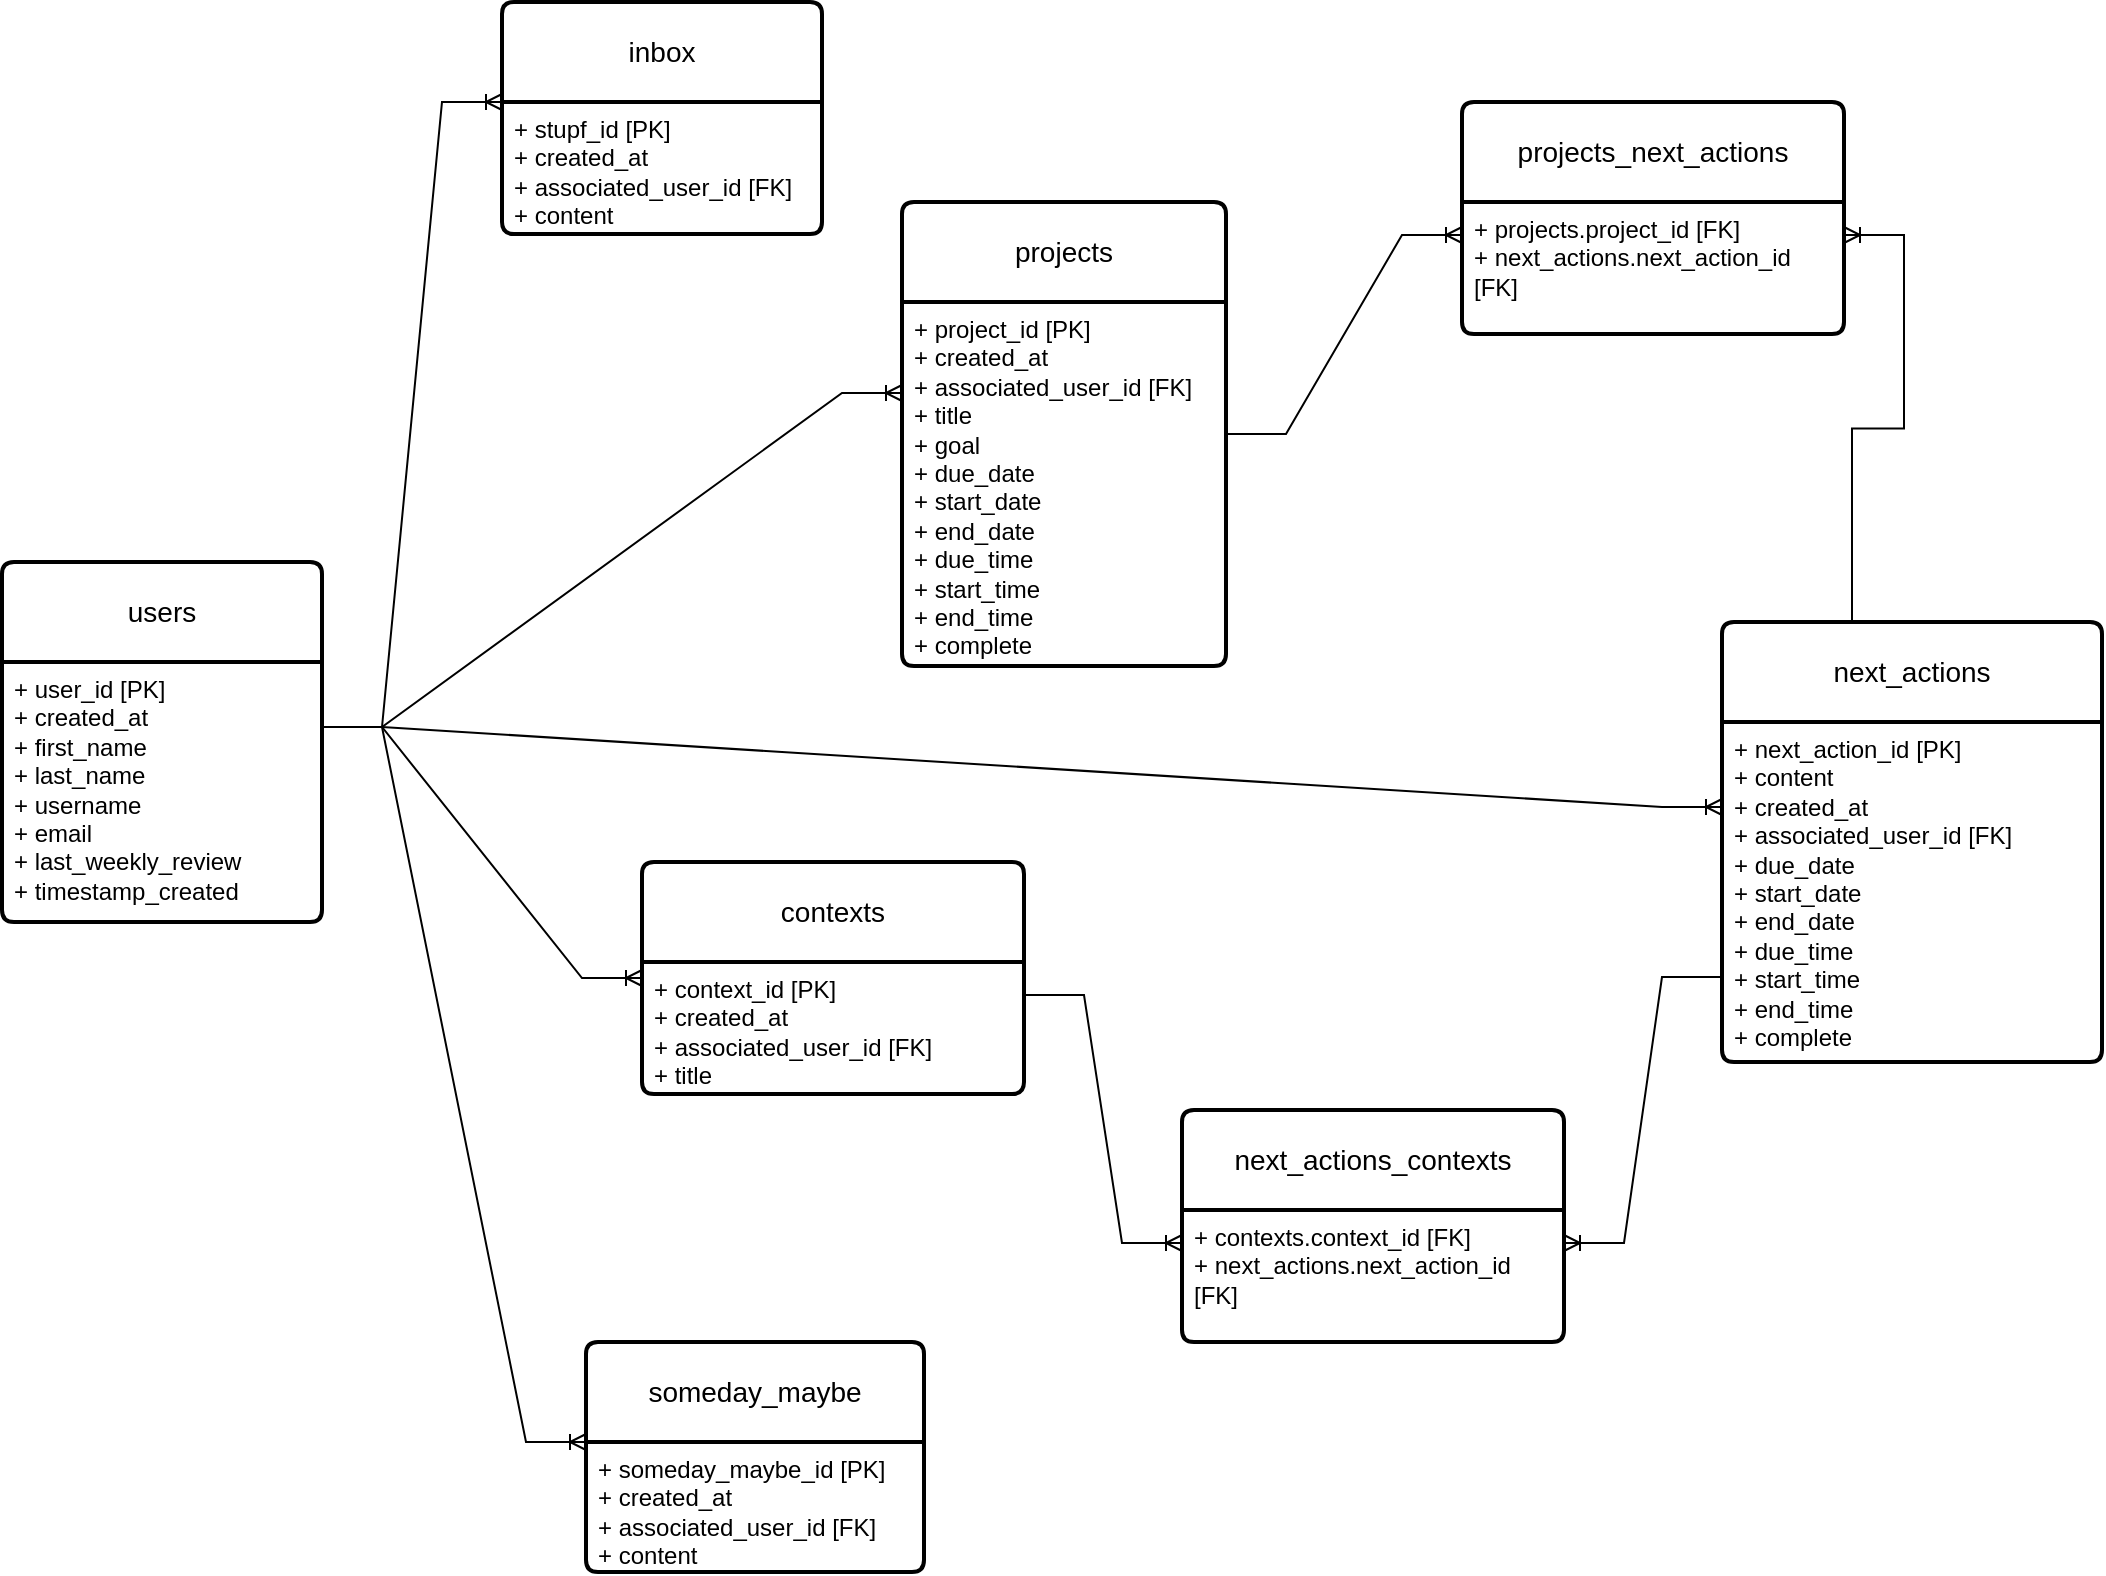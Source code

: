 <mxfile version="28.1.1">
  <diagram name="Page-1" id="ABN3BvkuotqSX5Jvn479">
    <mxGraphModel dx="939" dy="1011" grid="1" gridSize="10" guides="1" tooltips="1" connect="1" arrows="1" fold="1" page="1" pageScale="1" pageWidth="1100" pageHeight="850" math="0" shadow="0">
      <root>
        <mxCell id="0" />
        <mxCell id="1" parent="0" />
        <mxCell id="-5HofX6V-b1JRLDoJA_T-1" value="users" style="swimlane;childLayout=stackLayout;horizontal=1;startSize=50;horizontalStack=0;rounded=1;fontSize=14;fontStyle=0;strokeWidth=2;resizeParent=0;resizeLast=1;shadow=0;dashed=0;align=center;arcSize=4;whiteSpace=wrap;html=1;" vertex="1" parent="1">
          <mxGeometry x="30" y="310" width="160" height="180" as="geometry" />
        </mxCell>
        <mxCell id="-5HofX6V-b1JRLDoJA_T-2" value="+ user_id [PK]&lt;div&gt;+ created_at&lt;br&gt;&lt;div&gt;+ first_name&lt;div&gt;+ last_name&lt;/div&gt;&lt;div&gt;+ username&lt;/div&gt;&lt;div&gt;+ email&lt;/div&gt;&lt;div&gt;&lt;span style=&quot;background-color: transparent; color: light-dark(rgb(0, 0, 0), rgb(255, 255, 255));&quot;&gt;+ last_weekly_review&amp;nbsp;&lt;/span&gt;&lt;/div&gt;&lt;div&gt;&lt;span style=&quot;background-color: transparent; color: light-dark(rgb(0, 0, 0), rgb(255, 255, 255));&quot;&gt;+ timestamp_created&lt;/span&gt;&lt;/div&gt;&lt;div&gt;&lt;br&gt;&lt;/div&gt;&lt;/div&gt;&lt;/div&gt;" style="align=left;strokeColor=none;fillColor=none;spacingLeft=4;spacingRight=4;fontSize=12;verticalAlign=top;resizable=0;rotatable=0;part=1;html=1;whiteSpace=wrap;" vertex="1" parent="-5HofX6V-b1JRLDoJA_T-1">
          <mxGeometry y="50" width="160" height="130" as="geometry" />
        </mxCell>
        <mxCell id="-5HofX6V-b1JRLDoJA_T-3" value="next_actions" style="swimlane;childLayout=stackLayout;horizontal=1;startSize=50;horizontalStack=0;rounded=1;fontSize=14;fontStyle=0;strokeWidth=2;resizeParent=0;resizeLast=1;shadow=0;dashed=0;align=center;arcSize=4;whiteSpace=wrap;html=1;" vertex="1" parent="1">
          <mxGeometry x="890" y="340" width="190" height="220" as="geometry" />
        </mxCell>
        <mxCell id="-5HofX6V-b1JRLDoJA_T-4" value="+ next_action_id [PK]&lt;div&gt;+ content&lt;br&gt;&lt;div&gt;+ created_at&lt;br&gt;&lt;div&gt;+ associated_user_id [FK]&lt;div&gt;&lt;div&gt;+ due_date&lt;/div&gt;&lt;div&gt;+ start_date&lt;/div&gt;&lt;div&gt;+ end_date&lt;/div&gt;&lt;div&gt;&lt;span style=&quot;background-color: transparent; color: light-dark(rgb(0, 0, 0), rgb(255, 255, 255));&quot;&gt;+ due_time&lt;/span&gt;&lt;/div&gt;&lt;div&gt;+ start_time&lt;/div&gt;&lt;div&gt;+ end_time&lt;/div&gt;&lt;/div&gt;&lt;div&gt;+ complete&lt;/div&gt;&lt;/div&gt;&lt;/div&gt;&lt;/div&gt;" style="align=left;strokeColor=none;fillColor=none;spacingLeft=4;spacingRight=4;fontSize=12;verticalAlign=top;resizable=0;rotatable=0;part=1;html=1;whiteSpace=wrap;" vertex="1" parent="-5HofX6V-b1JRLDoJA_T-3">
          <mxGeometry y="50" width="190" height="170" as="geometry" />
        </mxCell>
        <mxCell id="-5HofX6V-b1JRLDoJA_T-5" value="projects" style="swimlane;childLayout=stackLayout;horizontal=1;startSize=50;horizontalStack=0;rounded=1;fontSize=14;fontStyle=0;strokeWidth=2;resizeParent=0;resizeLast=1;shadow=0;dashed=0;align=center;arcSize=4;whiteSpace=wrap;html=1;" vertex="1" parent="1">
          <mxGeometry x="480" y="130" width="162" height="232" as="geometry" />
        </mxCell>
        <mxCell id="-5HofX6V-b1JRLDoJA_T-6" value="+ project_id [PK]&lt;div&gt;+ created_at&lt;br&gt;&lt;div&gt;+ associated_user_id [FK]&lt;br&gt;&lt;/div&gt;&lt;div&gt;+ title&lt;/div&gt;&lt;div&gt;+ goal&lt;/div&gt;&lt;div&gt;+ due_date&lt;/div&gt;&lt;div&gt;+ start_date&lt;/div&gt;&lt;div&gt;+ end_date&lt;/div&gt;&lt;div&gt;&lt;span style=&quot;background-color: transparent; color: light-dark(rgb(0, 0, 0), rgb(255, 255, 255));&quot;&gt;+ due_time&lt;/span&gt;&lt;/div&gt;&lt;div&gt;+ start_time&lt;/div&gt;&lt;div&gt;+ end_time&lt;/div&gt;&lt;div&gt;+ complete&lt;/div&gt;&lt;div&gt;&lt;br&gt;&lt;/div&gt;&lt;/div&gt;" style="align=left;strokeColor=none;fillColor=none;spacingLeft=4;spacingRight=4;fontSize=12;verticalAlign=top;resizable=0;rotatable=0;part=1;html=1;whiteSpace=wrap;" vertex="1" parent="-5HofX6V-b1JRLDoJA_T-5">
          <mxGeometry y="50" width="162" height="182" as="geometry" />
        </mxCell>
        <mxCell id="-5HofX6V-b1JRLDoJA_T-7" value="someday_maybe" style="swimlane;childLayout=stackLayout;horizontal=1;startSize=50;horizontalStack=0;rounded=1;fontSize=14;fontStyle=0;strokeWidth=2;resizeParent=0;resizeLast=1;shadow=0;dashed=0;align=center;arcSize=4;whiteSpace=wrap;html=1;" vertex="1" parent="1">
          <mxGeometry x="322" y="700" width="169" height="115" as="geometry" />
        </mxCell>
        <mxCell id="-5HofX6V-b1JRLDoJA_T-8" value="+ someday_maybe_id [PK]&lt;div&gt;+ created_at&lt;br&gt;&lt;div&gt;+ associated_user_id [FK]&lt;br&gt;&lt;/div&gt;&lt;div&gt;+ content&lt;/div&gt;&lt;/div&gt;" style="align=left;strokeColor=none;fillColor=none;spacingLeft=4;spacingRight=4;fontSize=12;verticalAlign=top;resizable=0;rotatable=0;part=1;html=1;whiteSpace=wrap;" vertex="1" parent="-5HofX6V-b1JRLDoJA_T-7">
          <mxGeometry y="50" width="169" height="65" as="geometry" />
        </mxCell>
        <mxCell id="-5HofX6V-b1JRLDoJA_T-9" value="contexts" style="swimlane;childLayout=stackLayout;horizontal=1;startSize=50;horizontalStack=0;rounded=1;fontSize=14;fontStyle=0;strokeWidth=2;resizeParent=0;resizeLast=1;shadow=0;dashed=0;align=center;arcSize=4;whiteSpace=wrap;html=1;" vertex="1" parent="1">
          <mxGeometry x="350" y="460" width="191" height="116" as="geometry" />
        </mxCell>
        <mxCell id="-5HofX6V-b1JRLDoJA_T-10" value="+ context_id [PK]&lt;div&gt;+ created_at&lt;/div&gt;&lt;div&gt;+ associated_user_id [FK]&lt;/div&gt;&lt;div&gt;+ title&lt;/div&gt;" style="align=left;strokeColor=none;fillColor=none;spacingLeft=4;spacingRight=4;fontSize=12;verticalAlign=top;resizable=0;rotatable=0;part=1;html=1;whiteSpace=wrap;" vertex="1" parent="-5HofX6V-b1JRLDoJA_T-9">
          <mxGeometry y="50" width="191" height="66" as="geometry" />
        </mxCell>
        <mxCell id="-5HofX6V-b1JRLDoJA_T-11" value="inbox" style="swimlane;childLayout=stackLayout;horizontal=1;startSize=50;horizontalStack=0;rounded=1;fontSize=14;fontStyle=0;strokeWidth=2;resizeParent=0;resizeLast=1;shadow=0;dashed=0;align=center;arcSize=4;whiteSpace=wrap;html=1;" vertex="1" parent="1">
          <mxGeometry x="280" y="30" width="160" height="116" as="geometry" />
        </mxCell>
        <mxCell id="-5HofX6V-b1JRLDoJA_T-12" value="+ stupf_id [PK]&lt;div&gt;+ created_at&lt;br&gt;&lt;div&gt;+ associated_user_id [FK]&lt;br&gt;&lt;/div&gt;&lt;div&gt;+ content&lt;/div&gt;&lt;/div&gt;" style="align=left;strokeColor=none;fillColor=none;spacingLeft=4;spacingRight=4;fontSize=12;verticalAlign=top;resizable=0;rotatable=0;part=1;html=1;whiteSpace=wrap;" vertex="1" parent="-5HofX6V-b1JRLDoJA_T-11">
          <mxGeometry y="50" width="160" height="66" as="geometry" />
        </mxCell>
        <mxCell id="-5HofX6V-b1JRLDoJA_T-13" value="" style="edgeStyle=entityRelationEdgeStyle;fontSize=12;html=1;endArrow=ERoneToMany;rounded=0;exitX=1;exitY=0.5;exitDx=0;exitDy=0;entryX=0;entryY=0.25;entryDx=0;entryDy=0;" edge="1" parent="1" source="-5HofX6V-b1JRLDoJA_T-5" target="-5HofX6V-b1JRLDoJA_T-24">
          <mxGeometry width="100" height="100" relative="1" as="geometry">
            <mxPoint x="586" y="298" as="sourcePoint" />
            <mxPoint x="686" y="198" as="targetPoint" />
            <Array as="points">
              <mxPoint x="724" y="241" />
              <mxPoint x="656" y="202" />
              <mxPoint x="611" y="198" />
              <mxPoint x="705" y="127" />
            </Array>
          </mxGeometry>
        </mxCell>
        <mxCell id="-5HofX6V-b1JRLDoJA_T-14" value="" style="edgeStyle=entityRelationEdgeStyle;fontSize=12;html=1;endArrow=ERoneToMany;rounded=0;exitX=1;exitY=0.25;exitDx=0;exitDy=0;entryX=0;entryY=0;entryDx=0;entryDy=0;" edge="1" parent="1" source="-5HofX6V-b1JRLDoJA_T-2" target="-5HofX6V-b1JRLDoJA_T-12">
          <mxGeometry width="100" height="100" relative="1" as="geometry">
            <mxPoint x="260" y="434" as="sourcePoint" />
            <mxPoint x="394" y="363" as="targetPoint" />
            <Array as="points">
              <mxPoint x="418" y="395" />
              <mxPoint x="350" y="356" />
              <mxPoint x="305" y="352" />
              <mxPoint x="399" y="281" />
            </Array>
          </mxGeometry>
        </mxCell>
        <mxCell id="-5HofX6V-b1JRLDoJA_T-15" value="" style="edgeStyle=entityRelationEdgeStyle;fontSize=12;html=1;endArrow=ERoneToMany;rounded=0;exitX=1;exitY=0.25;exitDx=0;exitDy=0;entryX=0;entryY=0.25;entryDx=0;entryDy=0;" edge="1" parent="1" source="-5HofX6V-b1JRLDoJA_T-2" target="-5HofX6V-b1JRLDoJA_T-6">
          <mxGeometry width="100" height="100" relative="1" as="geometry">
            <mxPoint x="414" y="362" as="sourcePoint" />
            <mxPoint x="548" y="291" as="targetPoint" />
            <Array as="points">
              <mxPoint x="572" y="323" />
              <mxPoint x="504" y="284" />
              <mxPoint x="459" y="280" />
              <mxPoint x="553" y="209" />
            </Array>
          </mxGeometry>
        </mxCell>
        <mxCell id="-5HofX6V-b1JRLDoJA_T-16" value="" style="edgeStyle=entityRelationEdgeStyle;fontSize=12;html=1;endArrow=ERoneToMany;rounded=0;exitX=1;exitY=0.25;exitDx=0;exitDy=0;entryX=0;entryY=0.25;entryDx=0;entryDy=0;" edge="1" parent="1" source="-5HofX6V-b1JRLDoJA_T-2" target="-5HofX6V-b1JRLDoJA_T-4">
          <mxGeometry width="100" height="100" relative="1" as="geometry">
            <mxPoint x="375" y="591" as="sourcePoint" />
            <mxPoint x="509" y="520" as="targetPoint" />
            <Array as="points">
              <mxPoint x="533" y="552" />
              <mxPoint x="465" y="513" />
              <mxPoint x="420" y="509" />
              <mxPoint x="514" y="438" />
            </Array>
          </mxGeometry>
        </mxCell>
        <mxCell id="-5HofX6V-b1JRLDoJA_T-17" value="" style="edgeStyle=entityRelationEdgeStyle;fontSize=12;html=1;endArrow=ERoneToMany;rounded=0;exitX=1;exitY=0.25;exitDx=0;exitDy=0;entryX=0;entryY=0.5;entryDx=0;entryDy=0;" edge="1" parent="1" source="-5HofX6V-b1JRLDoJA_T-2" target="-5HofX6V-b1JRLDoJA_T-9">
          <mxGeometry width="100" height="100" relative="1" as="geometry">
            <mxPoint x="418" y="637" as="sourcePoint" />
            <mxPoint x="552" y="566" as="targetPoint" />
            <Array as="points">
              <mxPoint x="576" y="598" />
              <mxPoint x="508" y="559" />
              <mxPoint x="463" y="555" />
              <mxPoint x="557" y="484" />
            </Array>
          </mxGeometry>
        </mxCell>
        <mxCell id="-5HofX6V-b1JRLDoJA_T-18" value="" style="edgeStyle=entityRelationEdgeStyle;fontSize=12;html=1;endArrow=ERoneToMany;rounded=0;exitX=1;exitY=0.25;exitDx=0;exitDy=0;entryX=0;entryY=0;entryDx=0;entryDy=0;" edge="1" parent="1" source="-5HofX6V-b1JRLDoJA_T-2" target="-5HofX6V-b1JRLDoJA_T-8">
          <mxGeometry width="100" height="100" relative="1" as="geometry">
            <mxPoint x="430" y="424" as="sourcePoint" />
            <mxPoint x="820" y="413" as="targetPoint" />
            <Array as="points">
              <mxPoint x="727" y="551" />
              <mxPoint x="659" y="512" />
              <mxPoint x="614" y="508" />
              <mxPoint x="708" y="437" />
            </Array>
          </mxGeometry>
        </mxCell>
        <mxCell id="-5HofX6V-b1JRLDoJA_T-19" value="" style="edgeStyle=entityRelationEdgeStyle;fontSize=12;html=1;endArrow=ERoneToMany;rounded=0;exitX=0;exitY=0.75;exitDx=0;exitDy=0;entryX=1;entryY=0.25;entryDx=0;entryDy=0;" edge="1" parent="1" source="-5HofX6V-b1JRLDoJA_T-4" target="-5HofX6V-b1JRLDoJA_T-21">
          <mxGeometry width="100" height="100" relative="1" as="geometry">
            <mxPoint x="733" y="684.75" as="sourcePoint" />
            <mxPoint x="927" y="568" as="targetPoint" />
          </mxGeometry>
        </mxCell>
        <mxCell id="-5HofX6V-b1JRLDoJA_T-20" value="next_actions_contexts" style="swimlane;childLayout=stackLayout;horizontal=1;startSize=50;horizontalStack=0;rounded=1;fontSize=14;fontStyle=0;strokeWidth=2;resizeParent=0;resizeLast=1;shadow=0;dashed=0;align=center;arcSize=4;whiteSpace=wrap;html=1;" vertex="1" parent="1">
          <mxGeometry x="620" y="584" width="191" height="116" as="geometry" />
        </mxCell>
        <mxCell id="-5HofX6V-b1JRLDoJA_T-21" value="+ contexts.context_id [FK]&lt;div&gt;+ next_actions.next_action_id [FK]&lt;/div&gt;" style="align=left;strokeColor=none;fillColor=none;spacingLeft=4;spacingRight=4;fontSize=12;verticalAlign=top;resizable=0;rotatable=0;part=1;html=1;whiteSpace=wrap;" vertex="1" parent="-5HofX6V-b1JRLDoJA_T-20">
          <mxGeometry y="50" width="191" height="66" as="geometry" />
        </mxCell>
        <mxCell id="-5HofX6V-b1JRLDoJA_T-22" value="" style="edgeStyle=entityRelationEdgeStyle;fontSize=12;html=1;endArrow=ERoneToMany;rounded=0;exitX=1;exitY=0.25;exitDx=0;exitDy=0;entryX=0;entryY=0.25;entryDx=0;entryDy=0;" edge="1" parent="1" source="-5HofX6V-b1JRLDoJA_T-10" target="-5HofX6V-b1JRLDoJA_T-21">
          <mxGeometry width="100" height="100" relative="1" as="geometry">
            <mxPoint x="470" y="601" as="sourcePoint" />
            <mxPoint x="624" y="696" as="targetPoint" />
            <Array as="points">
              <mxPoint x="810" y="766" />
              <mxPoint x="742" y="727" />
              <mxPoint x="697" y="723" />
              <mxPoint x="791" y="652" />
            </Array>
          </mxGeometry>
        </mxCell>
        <mxCell id="-5HofX6V-b1JRLDoJA_T-23" value="projects_next_actions" style="swimlane;childLayout=stackLayout;horizontal=1;startSize=50;horizontalStack=0;rounded=1;fontSize=14;fontStyle=0;strokeWidth=2;resizeParent=0;resizeLast=1;shadow=0;dashed=0;align=center;arcSize=4;whiteSpace=wrap;html=1;" vertex="1" parent="1">
          <mxGeometry x="760" y="80" width="191" height="116" as="geometry" />
        </mxCell>
        <mxCell id="-5HofX6V-b1JRLDoJA_T-24" value="+ projects.project_id [FK]&lt;div&gt;+ next_actions.next_action_id [FK]&lt;/div&gt;" style="align=left;strokeColor=none;fillColor=none;spacingLeft=4;spacingRight=4;fontSize=12;verticalAlign=top;resizable=0;rotatable=0;part=1;html=1;whiteSpace=wrap;" vertex="1" parent="-5HofX6V-b1JRLDoJA_T-23">
          <mxGeometry y="50" width="191" height="66" as="geometry" />
        </mxCell>
        <mxCell id="-5HofX6V-b1JRLDoJA_T-25" value="" style="edgeStyle=entityRelationEdgeStyle;fontSize=12;html=1;endArrow=ERoneToMany;rounded=0;exitX=0.5;exitY=0;exitDx=0;exitDy=0;entryX=1;entryY=0.25;entryDx=0;entryDy=0;" edge="1" parent="1" source="-5HofX6V-b1JRLDoJA_T-3" target="-5HofX6V-b1JRLDoJA_T-24">
          <mxGeometry width="100" height="100" relative="1" as="geometry">
            <mxPoint x="771" y="249" as="sourcePoint" />
            <mxPoint x="859" y="200" as="targetPoint" />
            <Array as="points">
              <mxPoint x="980" y="240" />
              <mxPoint x="990" y="210" />
              <mxPoint x="853" y="324" />
              <mxPoint x="785" y="285" />
              <mxPoint x="740" y="281" />
              <mxPoint x="834" y="210" />
            </Array>
          </mxGeometry>
        </mxCell>
      </root>
    </mxGraphModel>
  </diagram>
</mxfile>

